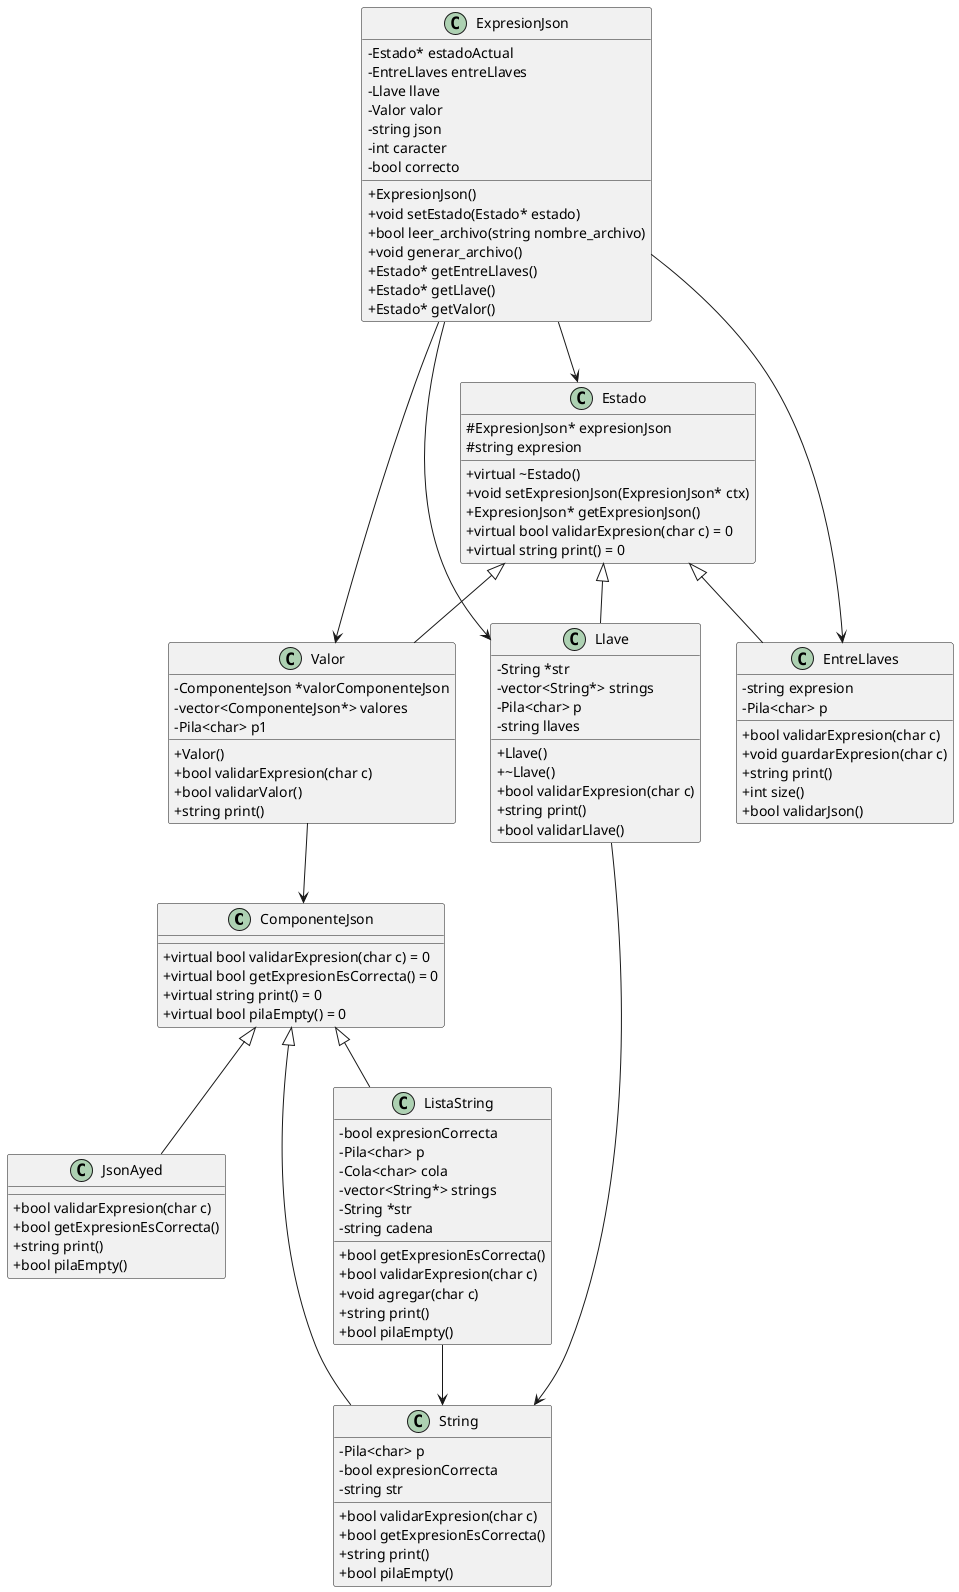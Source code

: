 @startuml diagrama
skinparam classAttributeIconSize 0

class ComponenteJson {
    +virtual bool validarExpresion(char c) = 0
    +virtual bool getExpresionEsCorrecta() = 0
    +virtual string print() = 0
    +virtual bool pilaEmpty() = 0
}

class JsonAyed {
    +bool validarExpresion(char c)
    +bool getExpresionEsCorrecta()
    +string print()
    +bool pilaEmpty()
}

class String {
    -Pila<char> p
    -bool expresionCorrecta
    -string str
    +bool validarExpresion(char c)
    +bool getExpresionEsCorrecta()
    +string print()
    +bool pilaEmpty()
}

class ListaString {
    -bool expresionCorrecta
    -Pila<char> p
    -Cola<char> cola
    -vector<String*> strings
    -String *str
    -string cadena
    +bool getExpresionEsCorrecta()
    +bool validarExpresion(char c)
    +void agregar(char c)
    +string print()
    +bool pilaEmpty()
}

class Estado {
    #ExpresionJson* expresionJson
    #string expresion
    +virtual ~Estado()
    +void setExpresionJson(ExpresionJson* ctx)
    +ExpresionJson* getExpresionJson()
    +virtual bool validarExpresion(char c) = 0
    +virtual string print() = 0
}

class EntreLlaves {
    -string expresion
    -Pila<char> p
    +bool validarExpresion(char c)
    +void guardarExpresion(char c)
    +string print()
    +int size()
    +bool validarJson()
}

class Llave {
    -String *str
    -vector<String*> strings
    -Pila<char> p
    -string llaves
    +Llave()
    +~Llave()
    +bool validarExpresion(char c)
    +string print()
    +bool validarLlave()
}

class Valor {
    -ComponenteJson *valorComponenteJson
    -vector<ComponenteJson*> valores
    -Pila<char> p1
    +Valor()
    +bool validarExpresion(char c)
    +bool validarValor()
    +string print()
}

class ExpresionJson {
    -Estado* estadoActual
    -EntreLlaves entreLlaves
    -Llave llave
    -Valor valor
    -string json
    -int caracter
    -bool correcto
    +ExpresionJson()
    +void setEstado(Estado* estado)
    +bool leer_archivo(string nombre_archivo)
    +void generar_archivo()
    +Estado* getEntreLlaves()
    +Estado* getLlave()
    +Estado* getValor()
}

ComponenteJson <|-- JsonAyed
ComponenteJson <|-- String
ComponenteJson <|-- ListaString
Estado <|-- EntreLlaves
Estado <|-- Llave
Estado <|-- Valor
ExpresionJson --> Estado
ExpresionJson --> EntreLlaves
ExpresionJson --> Llave
ExpresionJson --> Valor
ListaString --> String
Llave --> String
Valor --> ComponenteJson
@enduml
